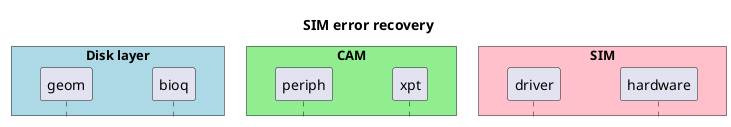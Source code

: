 @@startuml
autonumber "<b>[00]"
hide footbox
skinparam ParticipantPadding 25
skinparam BoxPadding 10

Title SIM error recovery

box "Disk layer" #LightBlue
participant geom
participant bioq
end box

box "CAM" #LightGreen
participant periph
participant xpt
end box

box "SIM" #Pink
participant driver
participant hardware
end box

@@enduml